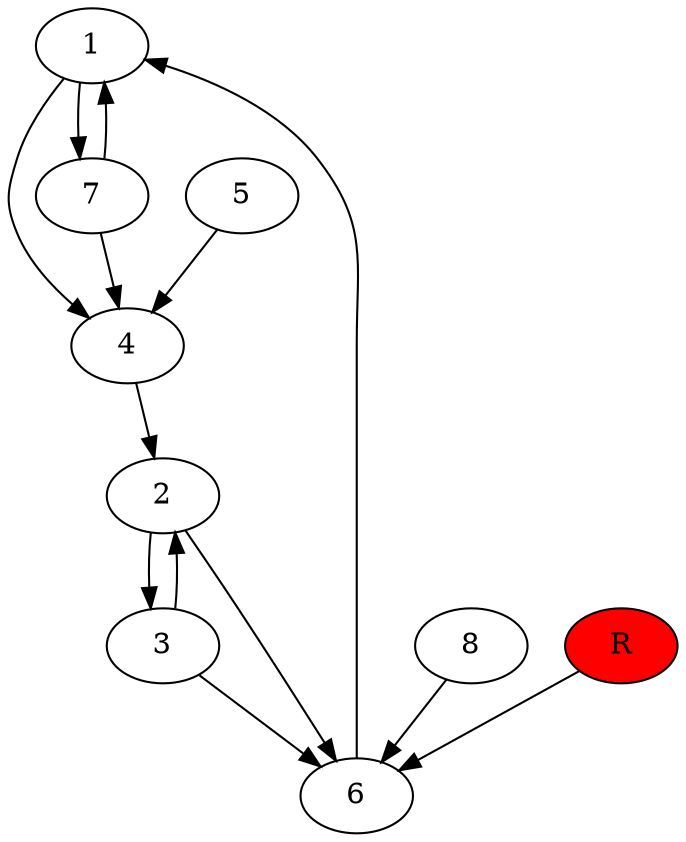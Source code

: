 digraph prb19841 {
	1
	2
	3
	4
	5
	6
	7
	8
	R [fillcolor="#ff0000" style=filled]
	1 -> 4
	1 -> 7
	2 -> 3
	2 -> 6
	3 -> 2
	3 -> 6
	4 -> 2
	5 -> 4
	6 -> 1
	7 -> 1
	7 -> 4
	8 -> 6
	R -> 6
}
